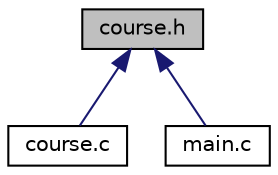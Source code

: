 digraph "course.h"
{
 // LATEX_PDF_SIZE
  edge [fontname="Helvetica",fontsize="10",labelfontname="Helvetica",labelfontsize="10"];
  node [fontname="Helvetica",fontsize="10",shape=record];
  Node1 [label="course.h",height=0.2,width=0.4,color="black", fillcolor="grey75", style="filled", fontcolor="black",tooltip="Header file for Course struct typedef. Depends on Student."];
  Node1 -> Node2 [dir="back",color="midnightblue",fontsize="10",style="solid",fontname="Helvetica"];
  Node2 [label="course.c",height=0.2,width=0.4,color="black", fillcolor="white", style="filled",URL="$course_8c.html",tooltip="Implementation for Course."];
  Node1 -> Node3 [dir="back",color="midnightblue",fontsize="10",style="solid",fontname="Helvetica"];
  Node3 [label="main.c",height=0.2,width=0.4,color="black", fillcolor="white", style="filled",URL="$main_8c.html",tooltip=" "];
}
